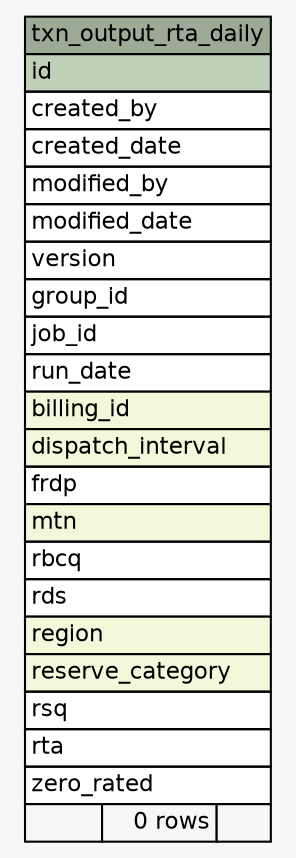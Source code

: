 // dot 2.36.0 on Mac OS X 10.12.5
// SchemaSpy rev 590
digraph "txn_output_rta_daily" {
  graph [
    rankdir="RL"
    bgcolor="#f7f7f7"
    nodesep="0.18"
    ranksep="0.46"
    fontname="Helvetica"
    fontsize="11"
  ];
  node [
    fontname="Helvetica"
    fontsize="11"
    shape="plaintext"
  ];
  edge [
    arrowsize="0.8"
  ];
  "txn_output_rta_daily" [
    label=<
    <TABLE BORDER="0" CELLBORDER="1" CELLSPACING="0" BGCOLOR="#ffffff">
      <TR><TD COLSPAN="3" BGCOLOR="#9bab96" ALIGN="CENTER">txn_output_rta_daily</TD></TR>
      <TR><TD PORT="id" COLSPAN="3" BGCOLOR="#bed1b8" ALIGN="LEFT">id</TD></TR>
      <TR><TD PORT="created_by" COLSPAN="3" ALIGN="LEFT">created_by</TD></TR>
      <TR><TD PORT="created_date" COLSPAN="3" ALIGN="LEFT">created_date</TD></TR>
      <TR><TD PORT="modified_by" COLSPAN="3" ALIGN="LEFT">modified_by</TD></TR>
      <TR><TD PORT="modified_date" COLSPAN="3" ALIGN="LEFT">modified_date</TD></TR>
      <TR><TD PORT="version" COLSPAN="3" ALIGN="LEFT">version</TD></TR>
      <TR><TD PORT="group_id" COLSPAN="3" ALIGN="LEFT">group_id</TD></TR>
      <TR><TD PORT="job_id" COLSPAN="3" ALIGN="LEFT">job_id</TD></TR>
      <TR><TD PORT="run_date" COLSPAN="3" ALIGN="LEFT">run_date</TD></TR>
      <TR><TD PORT="billing_id" COLSPAN="3" BGCOLOR="#f4f7da" ALIGN="LEFT">billing_id</TD></TR>
      <TR><TD PORT="dispatch_interval" COLSPAN="3" BGCOLOR="#f4f7da" ALIGN="LEFT">dispatch_interval</TD></TR>
      <TR><TD PORT="frdp" COLSPAN="3" ALIGN="LEFT">frdp</TD></TR>
      <TR><TD PORT="mtn" COLSPAN="3" BGCOLOR="#f4f7da" ALIGN="LEFT">mtn</TD></TR>
      <TR><TD PORT="rbcq" COLSPAN="3" ALIGN="LEFT">rbcq</TD></TR>
      <TR><TD PORT="rds" COLSPAN="3" ALIGN="LEFT">rds</TD></TR>
      <TR><TD PORT="region" COLSPAN="3" BGCOLOR="#f4f7da" ALIGN="LEFT">region</TD></TR>
      <TR><TD PORT="reserve_category" COLSPAN="3" BGCOLOR="#f4f7da" ALIGN="LEFT">reserve_category</TD></TR>
      <TR><TD PORT="rsq" COLSPAN="3" ALIGN="LEFT">rsq</TD></TR>
      <TR><TD PORT="rta" COLSPAN="3" ALIGN="LEFT">rta</TD></TR>
      <TR><TD PORT="zero_rated" COLSPAN="3" ALIGN="LEFT">zero_rated</TD></TR>
      <TR><TD ALIGN="LEFT" BGCOLOR="#f7f7f7">  </TD><TD ALIGN="RIGHT" BGCOLOR="#f7f7f7">0 rows</TD><TD ALIGN="RIGHT" BGCOLOR="#f7f7f7">  </TD></TR>
    </TABLE>>
    URL="tables/txn_output_rta_daily.html"
    tooltip="txn_output_rta_daily"
  ];
}
